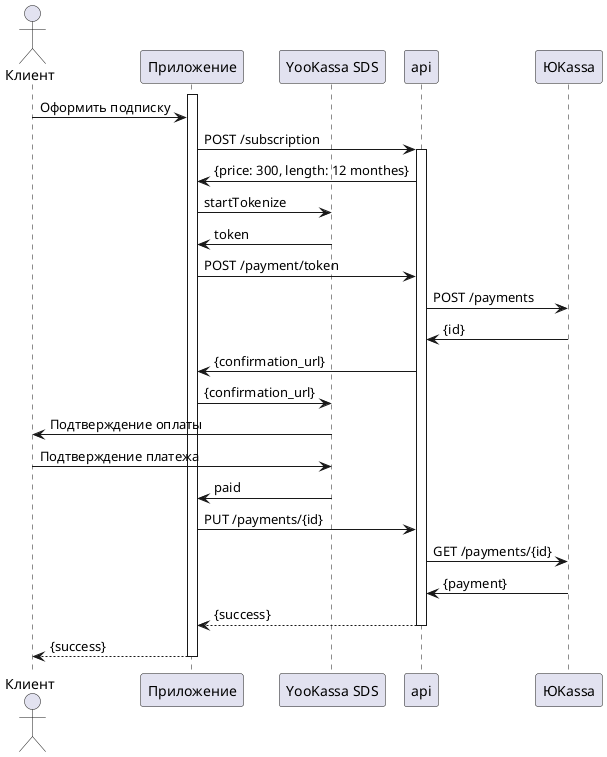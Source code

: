 @startuml Покупка подписки
actor Клиент as client
participant Приложение as app
participant "YooKassa SDS" as sdk
participant api
participant ЮKassa as kassa

activate app
client -> app: Оформить подписку
app -> api: POST /subscription
activate api
app <- api: {price: 300, length: 12 monthes}
app -> sdk: startTokenize
app <- sdk: token
app -> api: POST /payment/token
api -> kassa: POST /payments
api <- kassa: {id}
app <- api: {confirmation_url}
app -> sdk: {confirmation_url}
client <- sdk: Подтверждение оплаты
client -> sdk: Подтверждение платежа
app <- sdk: paid
app -> api: PUT /payments/{id}
api -> kassa: GET /payments/{id}
api <- kassa: {payment}
app <-- api: {success}
deactivate api
client <-- app: {success}
deactivate app
@enduml
